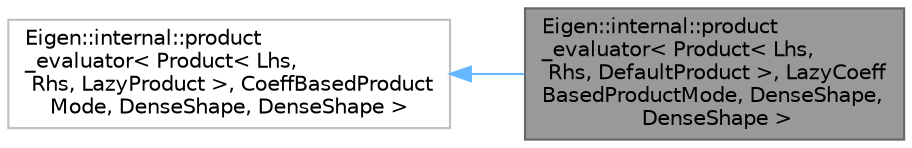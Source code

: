digraph "Eigen::internal::product_evaluator&lt; Product&lt; Lhs, Rhs, DefaultProduct &gt;, LazyCoeffBasedProductMode, DenseShape, DenseShape &gt;"
{
 // LATEX_PDF_SIZE
  bgcolor="transparent";
  edge [fontname=Helvetica,fontsize=10,labelfontname=Helvetica,labelfontsize=10];
  node [fontname=Helvetica,fontsize=10,shape=box,height=0.2,width=0.4];
  rankdir="LR";
  Node1 [id="Node000001",label="Eigen::internal::product\l_evaluator\< Product\< Lhs,\l Rhs, DefaultProduct \>, LazyCoeff\lBasedProductMode, DenseShape,\l DenseShape \>",height=0.2,width=0.4,color="gray40", fillcolor="grey60", style="filled", fontcolor="black",tooltip=" "];
  Node2 -> Node1 [id="edge1_Node000001_Node000002",dir="back",color="steelblue1",style="solid",tooltip=" "];
  Node2 [id="Node000002",label="Eigen::internal::product\l_evaluator\< Product\< Lhs,\l Rhs, LazyProduct \>, CoeffBasedProduct\lMode, DenseShape, DenseShape \>",height=0.2,width=0.4,color="grey75", fillcolor="white", style="filled",URL="$structEigen_1_1internal_1_1product__evaluator.html",tooltip=" "];
}
